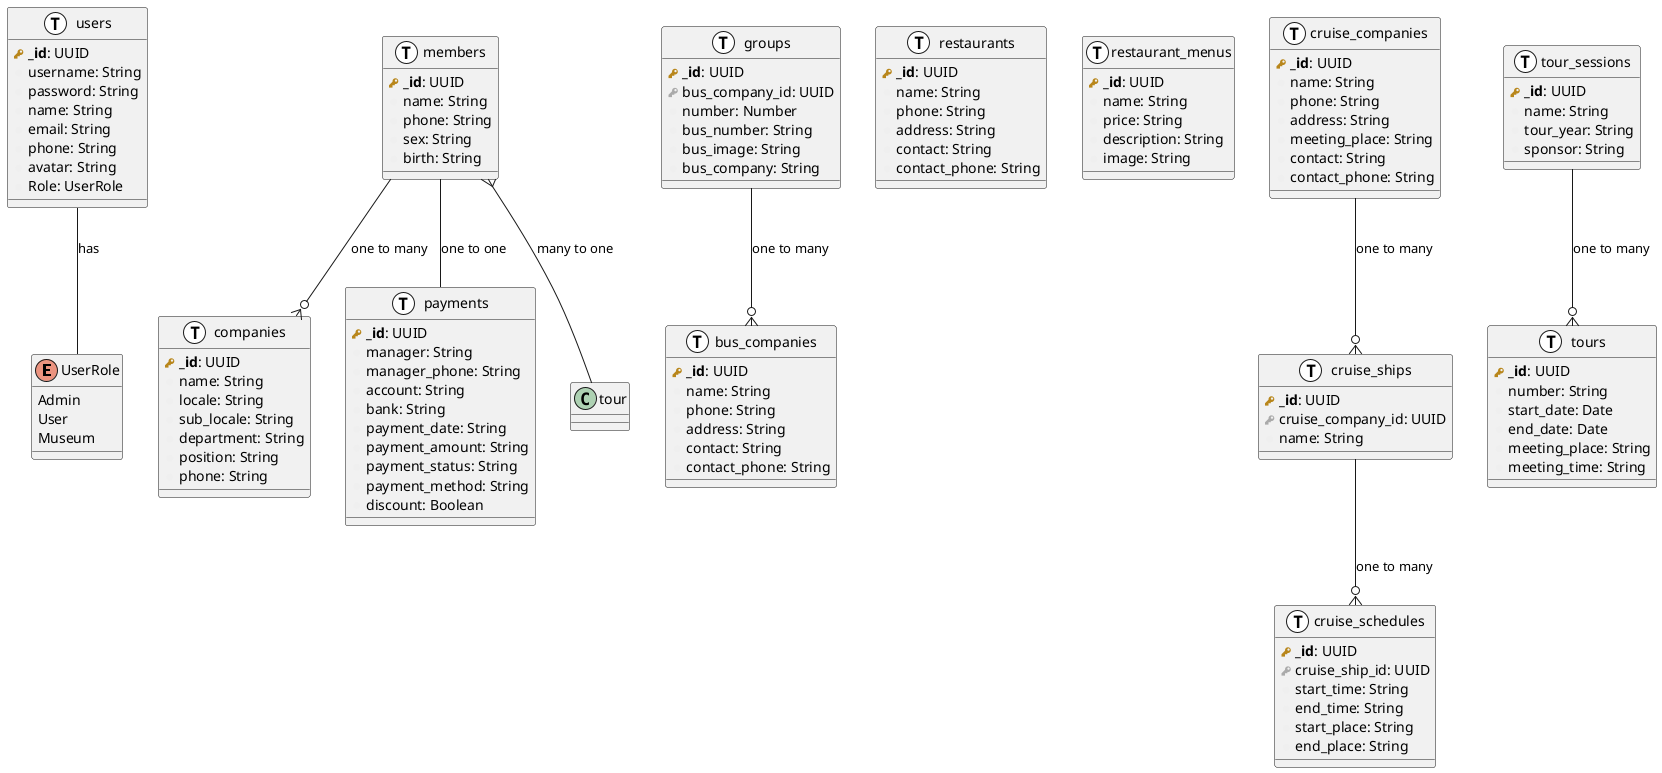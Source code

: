 @startuml

!define primary_key(x) <b><color:#b8861b><&key></color> x</b>
!define foreign_key(x) <color:#aaaaaa><&key></color> x
!define column(x) <color:#efefef><&media-record></color> x
!define table(x) entity x << (T, white) >>

' ----------------------------------------
' 유저 관련 테이블
' ----------------------------------------

' User Role
enum UserRole {
    Admin
    User
    Museum
}

' 유저 테이블
table("users") {
    primary_key("_id"): UUID
    column("username"): String
    column("password"): String
    column("name"): String
    column("email"): String
    column("phone"): String
    column("avatar"): String
    column("Role"): UserRole
}

' 참가자 테이블
table("members") {
    primary_key("_id"): UUID
    column("name"): String
    column("phone"): String
    column("sex"): String
    column("birth"): String
}

' company 테이블
table("companies") {
    primary_key("_id"): UUID
    column("name"): String
    column("locale"): String
    column("sub_locale"): String
    column("department"): String
    column("position"): String
    column("phone"): String
}

' 참가자 결제 정보 테이블
table("payments") {
    primary_key("_id"): UUID
    column("manager"): String
    column("manager_phone"): String
    column("account"): String
    column("bank"): String
    column("payment_date"): String
    column("payment_amount"): String
    column("payment_status"): String
    column("payment_method"): String
    ' 도민할인
    column("discount"): Boolean
}

' ----------------------------------------
' 협력 업체 관련 테이블
' ----------------------------------------

' 버스 회사 테이블
table("bus_companies") {
    primary_key("_id"): UUID
    column("name"): String
    column("phone"): String
    column("address"): String
    column("contact"): String
    column("contact_phone"): String
}

' 식당 테이블
table("restaurants") {
    primary_key("_id"): UUID
    column("name"): String
    column("phone"): String
    column("address"): String
    column("contact"): String
    column("contact_phone"): String
}

' 식당 메뉴 테이블
table("restaurant_menus") {
    primary_key("_id"): UUID
    column("name"): String
    column("price"): String
    column("description"): String
    column("image"): String
}

' 선사 테이블
table("cruise_companies") {
    primary_key("_id"): UUID
    column("name"): String
    column("phone"): String
    ' 선사 주소
    column("address"): String
    ' 선사 집결지
    column("meeting_place"): String
    column("contact"): String
    column("contact_phone"): String
}

' 선박 테이블
table("cruise_ships") {
    primary_key("_id"): UUID
    foreign_key("cruise_company_id"): UUID
    column("name"): String
}

' 선박 스케쥴 테이블
table("cruise_schedules") {
    primary_key("_id"): UUID
    foreign_key("cruise_ship_id"): UUID
    column("start_time"): String
    column("end_time"): String
    column("start_place"): String
    column("end_place"): String
}



' ----------------------------------------
' 투어 관련 테이블
' ----------------------------------------

' tour session 테이블
table("tour_sessions"){
    primary_key("_id"): UUID
    ' 투어 이름 - 2019년도 투어
    column("name"): String
    column("tour_year"): String
    ' 주최 기관
    column("sponsor"): String
}


' tour 테이블 - 해당 년도 투어 정보
table("tours"){
    primary_key("_id"): UUID
    column("number"): String
    column("start_date"): Date
    column("end_date"): Date
    ' 집결지, 집결 시간
    column("meeting_place"): String
    column("meeting_time"): String
}

' ----------------------------------------
' 그룹 관련 테이블
' ----------------------------------------

' 그룹 테이블 - 투어의 호차별 그룹
table("groups"){
    primary_key("_id"): UUID
    foreign_key("bus_company_id"): UUID
    column("number"): Number
    column("bus_number"): String
    column("bus_image"): String
    column("bus_company"): String
}




' ------------RELATIONSHIP----------------
users -- UserRole : has

' ----------- MEMBER----------------------
' 참가자 기본 정보
' 참가자 - 회사 (1:N)
members --o{ companies : one to many
' 참가자 - 결제 정보 (1:N)
members -- payments : one to one
' 참가자 - 투어 (N:1)
members }-- tour : many to one


' ----------- TOUR -----------------------
' 투어 - 투어 세션 (1:N)
tour_sessions --o{ tours : one to many


' 그룹 - 버스 회사 (1:N)
groups --o{ bus_companies : one to many



cruise_companies --o{ cruise_ships : one to many
cruise_ships --o{ cruise_schedules : one to many



@enduml